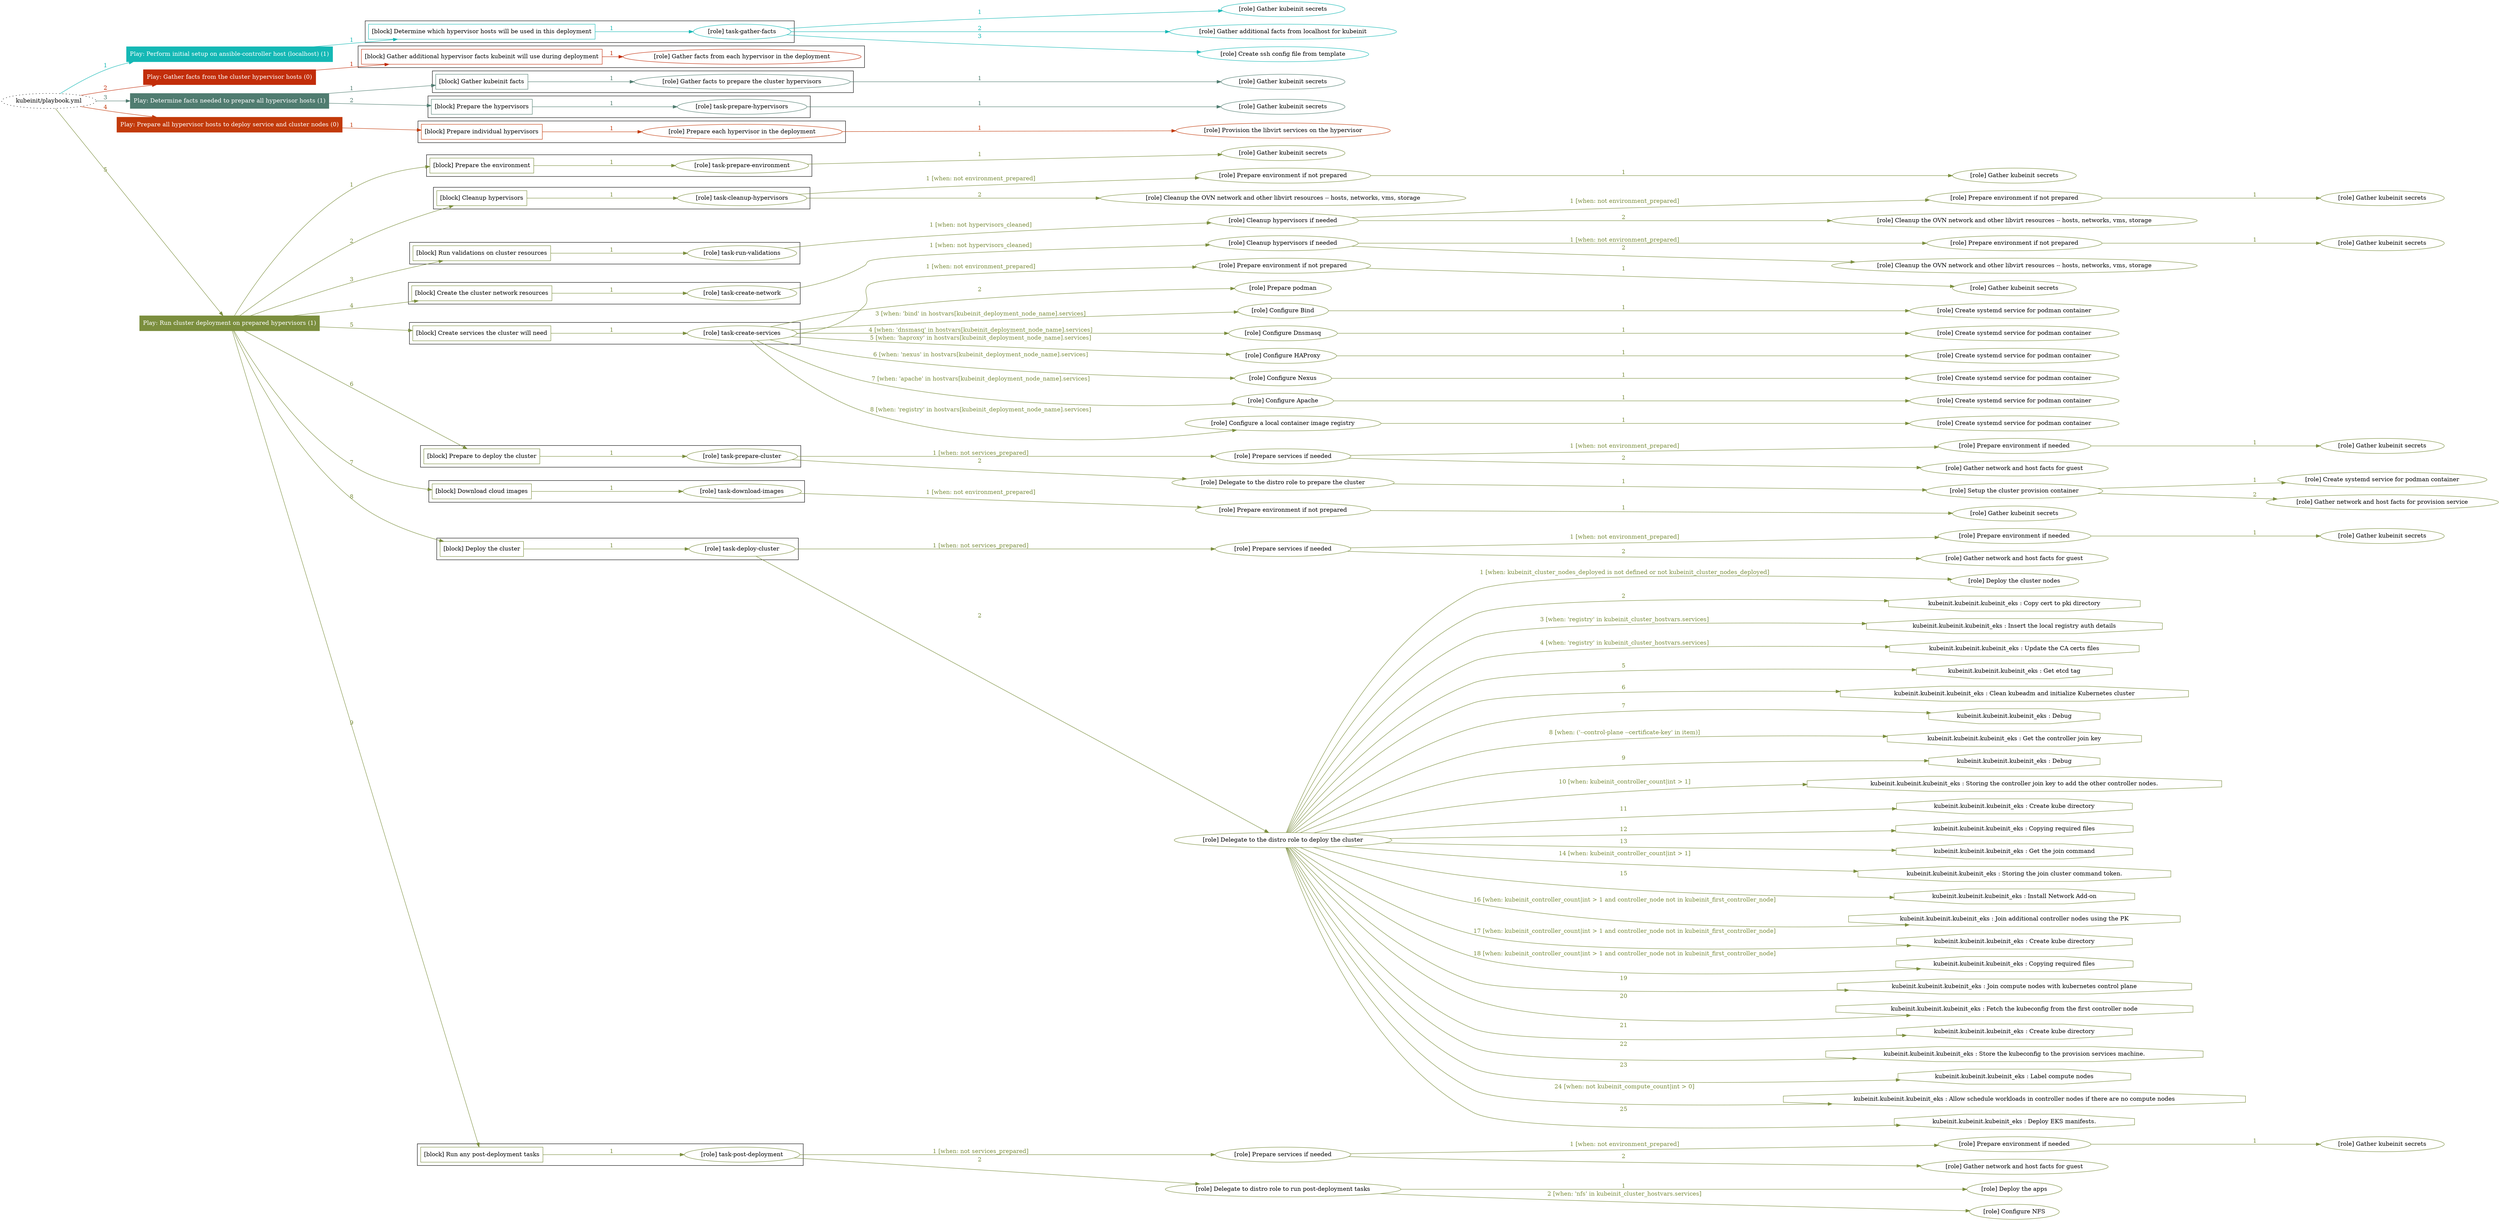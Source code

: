 digraph {
	graph [concentrate=true ordering=in rankdir=LR ratio=fill]
	edge [esep=5 sep=10]
	"kubeinit/playbook.yml" [URL="/home/runner/work/kubeinit/kubeinit/kubeinit/playbook.yml" id=playbook_cc4570f5 style=dotted]
	play_e2efe84f [label="Play: Perform initial setup on ansible-controller host (localhost) (1)" URL="/home/runner/work/kubeinit/kubeinit/kubeinit/playbook.yml" color="#14b8b5" fontcolor="#ffffff" id=play_e2efe84f shape=box style=filled tooltip=localhost]
	"kubeinit/playbook.yml" -> play_e2efe84f [label="1 " color="#14b8b5" fontcolor="#14b8b5" id=edge_01c7eb38 labeltooltip="1 " tooltip="1 "]
	subgraph "Gather kubeinit secrets" {
		role_aa68748d [label="[role] Gather kubeinit secrets" URL="/home/runner/.ansible/collections/ansible_collections/kubeinit/kubeinit/roles/kubeinit_prepare/tasks/build_hypervisors_group.yml" color="#14b8b5" id=role_aa68748d tooltip="Gather kubeinit secrets"]
	}
	subgraph "Gather additional facts from localhost for kubeinit" {
		role_26cd7c72 [label="[role] Gather additional facts from localhost for kubeinit" URL="/home/runner/.ansible/collections/ansible_collections/kubeinit/kubeinit/roles/kubeinit_prepare/tasks/build_hypervisors_group.yml" color="#14b8b5" id=role_26cd7c72 tooltip="Gather additional facts from localhost for kubeinit"]
	}
	subgraph "Create ssh config file from template" {
		role_2bca63c6 [label="[role] Create ssh config file from template" URL="/home/runner/.ansible/collections/ansible_collections/kubeinit/kubeinit/roles/kubeinit_prepare/tasks/build_hypervisors_group.yml" color="#14b8b5" id=role_2bca63c6 tooltip="Create ssh config file from template"]
	}
	subgraph "task-gather-facts" {
		role_545eee1c [label="[role] task-gather-facts" URL="/home/runner/work/kubeinit/kubeinit/kubeinit/playbook.yml" color="#14b8b5" id=role_545eee1c tooltip="task-gather-facts"]
		role_545eee1c -> role_aa68748d [label="1 " color="#14b8b5" fontcolor="#14b8b5" id=edge_b1ad1de4 labeltooltip="1 " tooltip="1 "]
		role_545eee1c -> role_26cd7c72 [label="2 " color="#14b8b5" fontcolor="#14b8b5" id=edge_cdd20525 labeltooltip="2 " tooltip="2 "]
		role_545eee1c -> role_2bca63c6 [label="3 " color="#14b8b5" fontcolor="#14b8b5" id=edge_4ad38785 labeltooltip="3 " tooltip="3 "]
	}
	subgraph "Play: Perform initial setup on ansible-controller host (localhost) (1)" {
		play_e2efe84f -> block_dbdab38e [label=1 color="#14b8b5" fontcolor="#14b8b5" id=edge_acd40fdb labeltooltip=1 tooltip=1]
		subgraph cluster_block_dbdab38e {
			block_dbdab38e [label="[block] Determine which hypervisor hosts will be used in this deployment" URL="/home/runner/work/kubeinit/kubeinit/kubeinit/playbook.yml" color="#14b8b5" id=block_dbdab38e labeltooltip="Determine which hypervisor hosts will be used in this deployment" shape=box tooltip="Determine which hypervisor hosts will be used in this deployment"]
			block_dbdab38e -> role_545eee1c [label="1 " color="#14b8b5" fontcolor="#14b8b5" id=edge_ec0acf93 labeltooltip="1 " tooltip="1 "]
		}
	}
	play_39f51017 [label="Play: Gather facts from the cluster hypervisor hosts (0)" URL="/home/runner/work/kubeinit/kubeinit/kubeinit/playbook.yml" color="#c22d0a" fontcolor="#ffffff" id=play_39f51017 shape=box style=filled tooltip="Play: Gather facts from the cluster hypervisor hosts (0)"]
	"kubeinit/playbook.yml" -> play_39f51017 [label="2 " color="#c22d0a" fontcolor="#c22d0a" id=edge_02eb938e labeltooltip="2 " tooltip="2 "]
	subgraph "Gather facts from each hypervisor in the deployment" {
		role_9acd80a5 [label="[role] Gather facts from each hypervisor in the deployment" URL="/home/runner/work/kubeinit/kubeinit/kubeinit/playbook.yml" color="#c22d0a" id=role_9acd80a5 tooltip="Gather facts from each hypervisor in the deployment"]
	}
	subgraph "Play: Gather facts from the cluster hypervisor hosts (0)" {
		play_39f51017 -> block_359031a0 [label=1 color="#c22d0a" fontcolor="#c22d0a" id=edge_cb84f803 labeltooltip=1 tooltip=1]
		subgraph cluster_block_359031a0 {
			block_359031a0 [label="[block] Gather additional hypervisor facts kubeinit will use during deployment" URL="/home/runner/work/kubeinit/kubeinit/kubeinit/playbook.yml" color="#c22d0a" id=block_359031a0 labeltooltip="Gather additional hypervisor facts kubeinit will use during deployment" shape=box tooltip="Gather additional hypervisor facts kubeinit will use during deployment"]
			block_359031a0 -> role_9acd80a5 [label="1 " color="#c22d0a" fontcolor="#c22d0a" id=edge_e4cbcf86 labeltooltip="1 " tooltip="1 "]
		}
	}
	play_f86213c6 [label="Play: Determine facts needed to prepare all hypervisor hosts (1)" URL="/home/runner/work/kubeinit/kubeinit/kubeinit/playbook.yml" color="#507c70" fontcolor="#ffffff" id=play_f86213c6 shape=box style=filled tooltip=localhost]
	"kubeinit/playbook.yml" -> play_f86213c6 [label="3 " color="#507c70" fontcolor="#507c70" id=edge_9a8061fe labeltooltip="3 " tooltip="3 "]
	subgraph "Gather kubeinit secrets" {
		role_32ab9ca4 [label="[role] Gather kubeinit secrets" URL="/home/runner/.ansible/collections/ansible_collections/kubeinit/kubeinit/roles/kubeinit_prepare/tasks/gather_kubeinit_facts.yml" color="#507c70" id=role_32ab9ca4 tooltip="Gather kubeinit secrets"]
	}
	subgraph "Gather facts to prepare the cluster hypervisors" {
		role_842ecd79 [label="[role] Gather facts to prepare the cluster hypervisors" URL="/home/runner/work/kubeinit/kubeinit/kubeinit/playbook.yml" color="#507c70" id=role_842ecd79 tooltip="Gather facts to prepare the cluster hypervisors"]
		role_842ecd79 -> role_32ab9ca4 [label="1 " color="#507c70" fontcolor="#507c70" id=edge_f7388729 labeltooltip="1 " tooltip="1 "]
	}
	subgraph "Gather kubeinit secrets" {
		role_817793e8 [label="[role] Gather kubeinit secrets" URL="/home/runner/.ansible/collections/ansible_collections/kubeinit/kubeinit/roles/kubeinit_prepare/tasks/gather_kubeinit_facts.yml" color="#507c70" id=role_817793e8 tooltip="Gather kubeinit secrets"]
	}
	subgraph "task-prepare-hypervisors" {
		role_36f0fa4c [label="[role] task-prepare-hypervisors" URL="/home/runner/work/kubeinit/kubeinit/kubeinit/playbook.yml" color="#507c70" id=role_36f0fa4c tooltip="task-prepare-hypervisors"]
		role_36f0fa4c -> role_817793e8 [label="1 " color="#507c70" fontcolor="#507c70" id=edge_d0e9df22 labeltooltip="1 " tooltip="1 "]
	}
	subgraph "Play: Determine facts needed to prepare all hypervisor hosts (1)" {
		play_f86213c6 -> block_5abcb1f2 [label=1 color="#507c70" fontcolor="#507c70" id=edge_fb5a2b3e labeltooltip=1 tooltip=1]
		subgraph cluster_block_5abcb1f2 {
			block_5abcb1f2 [label="[block] Gather kubeinit facts" URL="/home/runner/work/kubeinit/kubeinit/kubeinit/playbook.yml" color="#507c70" id=block_5abcb1f2 labeltooltip="Gather kubeinit facts" shape=box tooltip="Gather kubeinit facts"]
			block_5abcb1f2 -> role_842ecd79 [label="1 " color="#507c70" fontcolor="#507c70" id=edge_1137d0fd labeltooltip="1 " tooltip="1 "]
		}
		play_f86213c6 -> block_08ab1450 [label=2 color="#507c70" fontcolor="#507c70" id=edge_0cd78aab labeltooltip=2 tooltip=2]
		subgraph cluster_block_08ab1450 {
			block_08ab1450 [label="[block] Prepare the hypervisors" URL="/home/runner/work/kubeinit/kubeinit/kubeinit/playbook.yml" color="#507c70" id=block_08ab1450 labeltooltip="Prepare the hypervisors" shape=box tooltip="Prepare the hypervisors"]
			block_08ab1450 -> role_36f0fa4c [label="1 " color="#507c70" fontcolor="#507c70" id=edge_4c6e50d2 labeltooltip="1 " tooltip="1 "]
		}
	}
	play_f5c961af [label="Play: Prepare all hypervisor hosts to deploy service and cluster nodes (0)" URL="/home/runner/work/kubeinit/kubeinit/kubeinit/playbook.yml" color="#c23a0a" fontcolor="#ffffff" id=play_f5c961af shape=box style=filled tooltip="Play: Prepare all hypervisor hosts to deploy service and cluster nodes (0)"]
	"kubeinit/playbook.yml" -> play_f5c961af [label="4 " color="#c23a0a" fontcolor="#c23a0a" id=edge_977ca824 labeltooltip="4 " tooltip="4 "]
	subgraph "Provision the libvirt services on the hypervisor" {
		role_f750f8b7 [label="[role] Provision the libvirt services on the hypervisor" URL="/home/runner/.ansible/collections/ansible_collections/kubeinit/kubeinit/roles/kubeinit_prepare/tasks/prepare_hypervisor.yml" color="#c23a0a" id=role_f750f8b7 tooltip="Provision the libvirt services on the hypervisor"]
	}
	subgraph "Prepare each hypervisor in the deployment" {
		role_67dc3db5 [label="[role] Prepare each hypervisor in the deployment" URL="/home/runner/work/kubeinit/kubeinit/kubeinit/playbook.yml" color="#c23a0a" id=role_67dc3db5 tooltip="Prepare each hypervisor in the deployment"]
		role_67dc3db5 -> role_f750f8b7 [label="1 " color="#c23a0a" fontcolor="#c23a0a" id=edge_b1566be4 labeltooltip="1 " tooltip="1 "]
	}
	subgraph "Play: Prepare all hypervisor hosts to deploy service and cluster nodes (0)" {
		play_f5c961af -> block_68009fbb [label=1 color="#c23a0a" fontcolor="#c23a0a" id=edge_ccb60993 labeltooltip=1 tooltip=1]
		subgraph cluster_block_68009fbb {
			block_68009fbb [label="[block] Prepare individual hypervisors" URL="/home/runner/work/kubeinit/kubeinit/kubeinit/playbook.yml" color="#c23a0a" id=block_68009fbb labeltooltip="Prepare individual hypervisors" shape=box tooltip="Prepare individual hypervisors"]
			block_68009fbb -> role_67dc3db5 [label="1 " color="#c23a0a" fontcolor="#c23a0a" id=edge_0f4ddef3 labeltooltip="1 " tooltip="1 "]
		}
	}
	play_b3ce1eeb [label="Play: Run cluster deployment on prepared hypervisors (1)" URL="/home/runner/work/kubeinit/kubeinit/kubeinit/playbook.yml" color="#7b8e3e" fontcolor="#ffffff" id=play_b3ce1eeb shape=box style=filled tooltip=localhost]
	"kubeinit/playbook.yml" -> play_b3ce1eeb [label="5 " color="#7b8e3e" fontcolor="#7b8e3e" id=edge_818a5c46 labeltooltip="5 " tooltip="5 "]
	subgraph "Gather kubeinit secrets" {
		role_7862d978 [label="[role] Gather kubeinit secrets" URL="/home/runner/.ansible/collections/ansible_collections/kubeinit/kubeinit/roles/kubeinit_prepare/tasks/gather_kubeinit_facts.yml" color="#7b8e3e" id=role_7862d978 tooltip="Gather kubeinit secrets"]
	}
	subgraph "task-prepare-environment" {
		role_374f042d [label="[role] task-prepare-environment" URL="/home/runner/work/kubeinit/kubeinit/kubeinit/playbook.yml" color="#7b8e3e" id=role_374f042d tooltip="task-prepare-environment"]
		role_374f042d -> role_7862d978 [label="1 " color="#7b8e3e" fontcolor="#7b8e3e" id=edge_6d222e06 labeltooltip="1 " tooltip="1 "]
	}
	subgraph "Gather kubeinit secrets" {
		role_79744ddb [label="[role] Gather kubeinit secrets" URL="/home/runner/.ansible/collections/ansible_collections/kubeinit/kubeinit/roles/kubeinit_prepare/tasks/gather_kubeinit_facts.yml" color="#7b8e3e" id=role_79744ddb tooltip="Gather kubeinit secrets"]
	}
	subgraph "Prepare environment if not prepared" {
		role_52372b57 [label="[role] Prepare environment if not prepared" URL="/home/runner/.ansible/collections/ansible_collections/kubeinit/kubeinit/roles/kubeinit_prepare/tasks/cleanup_hypervisors.yml" color="#7b8e3e" id=role_52372b57 tooltip="Prepare environment if not prepared"]
		role_52372b57 -> role_79744ddb [label="1 " color="#7b8e3e" fontcolor="#7b8e3e" id=edge_5cb2bd2d labeltooltip="1 " tooltip="1 "]
	}
	subgraph "Cleanup the OVN network and other libvirt resources -- hosts, networks, vms, storage" {
		role_79984a34 [label="[role] Cleanup the OVN network and other libvirt resources -- hosts, networks, vms, storage" URL="/home/runner/.ansible/collections/ansible_collections/kubeinit/kubeinit/roles/kubeinit_prepare/tasks/cleanup_hypervisors.yml" color="#7b8e3e" id=role_79984a34 tooltip="Cleanup the OVN network and other libvirt resources -- hosts, networks, vms, storage"]
	}
	subgraph "task-cleanup-hypervisors" {
		role_d4e2e58f [label="[role] task-cleanup-hypervisors" URL="/home/runner/work/kubeinit/kubeinit/kubeinit/playbook.yml" color="#7b8e3e" id=role_d4e2e58f tooltip="task-cleanup-hypervisors"]
		role_d4e2e58f -> role_52372b57 [label="1 [when: not environment_prepared]" color="#7b8e3e" fontcolor="#7b8e3e" id=edge_1f616b87 labeltooltip="1 [when: not environment_prepared]" tooltip="1 [when: not environment_prepared]"]
		role_d4e2e58f -> role_79984a34 [label="2 " color="#7b8e3e" fontcolor="#7b8e3e" id=edge_f77e59c9 labeltooltip="2 " tooltip="2 "]
	}
	subgraph "Gather kubeinit secrets" {
		role_69828849 [label="[role] Gather kubeinit secrets" URL="/home/runner/.ansible/collections/ansible_collections/kubeinit/kubeinit/roles/kubeinit_prepare/tasks/gather_kubeinit_facts.yml" color="#7b8e3e" id=role_69828849 tooltip="Gather kubeinit secrets"]
	}
	subgraph "Prepare environment if not prepared" {
		role_a08a1928 [label="[role] Prepare environment if not prepared" URL="/home/runner/.ansible/collections/ansible_collections/kubeinit/kubeinit/roles/kubeinit_prepare/tasks/cleanup_hypervisors.yml" color="#7b8e3e" id=role_a08a1928 tooltip="Prepare environment if not prepared"]
		role_a08a1928 -> role_69828849 [label="1 " color="#7b8e3e" fontcolor="#7b8e3e" id=edge_b12156bd labeltooltip="1 " tooltip="1 "]
	}
	subgraph "Cleanup the OVN network and other libvirt resources -- hosts, networks, vms, storage" {
		role_f6c66d07 [label="[role] Cleanup the OVN network and other libvirt resources -- hosts, networks, vms, storage" URL="/home/runner/.ansible/collections/ansible_collections/kubeinit/kubeinit/roles/kubeinit_prepare/tasks/cleanup_hypervisors.yml" color="#7b8e3e" id=role_f6c66d07 tooltip="Cleanup the OVN network and other libvirt resources -- hosts, networks, vms, storage"]
	}
	subgraph "Cleanup hypervisors if needed" {
		role_36bb8324 [label="[role] Cleanup hypervisors if needed" URL="/home/runner/.ansible/collections/ansible_collections/kubeinit/kubeinit/roles/kubeinit_validations/tasks/main.yml" color="#7b8e3e" id=role_36bb8324 tooltip="Cleanup hypervisors if needed"]
		role_36bb8324 -> role_a08a1928 [label="1 [when: not environment_prepared]" color="#7b8e3e" fontcolor="#7b8e3e" id=edge_7a422d37 labeltooltip="1 [when: not environment_prepared]" tooltip="1 [when: not environment_prepared]"]
		role_36bb8324 -> role_f6c66d07 [label="2 " color="#7b8e3e" fontcolor="#7b8e3e" id=edge_761753d8 labeltooltip="2 " tooltip="2 "]
	}
	subgraph "task-run-validations" {
		role_6ab4433a [label="[role] task-run-validations" URL="/home/runner/work/kubeinit/kubeinit/kubeinit/playbook.yml" color="#7b8e3e" id=role_6ab4433a tooltip="task-run-validations"]
		role_6ab4433a -> role_36bb8324 [label="1 [when: not hypervisors_cleaned]" color="#7b8e3e" fontcolor="#7b8e3e" id=edge_4ba09ee8 labeltooltip="1 [when: not hypervisors_cleaned]" tooltip="1 [when: not hypervisors_cleaned]"]
	}
	subgraph "Gather kubeinit secrets" {
		role_f3080b4a [label="[role] Gather kubeinit secrets" URL="/home/runner/.ansible/collections/ansible_collections/kubeinit/kubeinit/roles/kubeinit_prepare/tasks/gather_kubeinit_facts.yml" color="#7b8e3e" id=role_f3080b4a tooltip="Gather kubeinit secrets"]
	}
	subgraph "Prepare environment if not prepared" {
		role_f948ddad [label="[role] Prepare environment if not prepared" URL="/home/runner/.ansible/collections/ansible_collections/kubeinit/kubeinit/roles/kubeinit_prepare/tasks/cleanup_hypervisors.yml" color="#7b8e3e" id=role_f948ddad tooltip="Prepare environment if not prepared"]
		role_f948ddad -> role_f3080b4a [label="1 " color="#7b8e3e" fontcolor="#7b8e3e" id=edge_41746ebd labeltooltip="1 " tooltip="1 "]
	}
	subgraph "Cleanup the OVN network and other libvirt resources -- hosts, networks, vms, storage" {
		role_7d577268 [label="[role] Cleanup the OVN network and other libvirt resources -- hosts, networks, vms, storage" URL="/home/runner/.ansible/collections/ansible_collections/kubeinit/kubeinit/roles/kubeinit_prepare/tasks/cleanup_hypervisors.yml" color="#7b8e3e" id=role_7d577268 tooltip="Cleanup the OVN network and other libvirt resources -- hosts, networks, vms, storage"]
	}
	subgraph "Cleanup hypervisors if needed" {
		role_ce4189c7 [label="[role] Cleanup hypervisors if needed" URL="/home/runner/.ansible/collections/ansible_collections/kubeinit/kubeinit/roles/kubeinit_libvirt/tasks/create_network.yml" color="#7b8e3e" id=role_ce4189c7 tooltip="Cleanup hypervisors if needed"]
		role_ce4189c7 -> role_f948ddad [label="1 [when: not environment_prepared]" color="#7b8e3e" fontcolor="#7b8e3e" id=edge_a4d1294b labeltooltip="1 [when: not environment_prepared]" tooltip="1 [when: not environment_prepared]"]
		role_ce4189c7 -> role_7d577268 [label="2 " color="#7b8e3e" fontcolor="#7b8e3e" id=edge_26ee340f labeltooltip="2 " tooltip="2 "]
	}
	subgraph "task-create-network" {
		role_2c4e9a89 [label="[role] task-create-network" URL="/home/runner/work/kubeinit/kubeinit/kubeinit/playbook.yml" color="#7b8e3e" id=role_2c4e9a89 tooltip="task-create-network"]
		role_2c4e9a89 -> role_ce4189c7 [label="1 [when: not hypervisors_cleaned]" color="#7b8e3e" fontcolor="#7b8e3e" id=edge_bb40e5fa labeltooltip="1 [when: not hypervisors_cleaned]" tooltip="1 [when: not hypervisors_cleaned]"]
	}
	subgraph "Gather kubeinit secrets" {
		role_3ba13a93 [label="[role] Gather kubeinit secrets" URL="/home/runner/.ansible/collections/ansible_collections/kubeinit/kubeinit/roles/kubeinit_prepare/tasks/gather_kubeinit_facts.yml" color="#7b8e3e" id=role_3ba13a93 tooltip="Gather kubeinit secrets"]
	}
	subgraph "Prepare environment if not prepared" {
		role_a48cb9c6 [label="[role] Prepare environment if not prepared" URL="/home/runner/.ansible/collections/ansible_collections/kubeinit/kubeinit/roles/kubeinit_services/tasks/main.yml" color="#7b8e3e" id=role_a48cb9c6 tooltip="Prepare environment if not prepared"]
		role_a48cb9c6 -> role_3ba13a93 [label="1 " color="#7b8e3e" fontcolor="#7b8e3e" id=edge_3017513f labeltooltip="1 " tooltip="1 "]
	}
	subgraph "Prepare podman" {
		role_6920bd87 [label="[role] Prepare podman" URL="/home/runner/.ansible/collections/ansible_collections/kubeinit/kubeinit/roles/kubeinit_services/tasks/00_create_service_pod.yml" color="#7b8e3e" id=role_6920bd87 tooltip="Prepare podman"]
	}
	subgraph "Create systemd service for podman container" {
		role_5c396d08 [label="[role] Create systemd service for podman container" URL="/home/runner/.ansible/collections/ansible_collections/kubeinit/kubeinit/roles/kubeinit_bind/tasks/main.yml" color="#7b8e3e" id=role_5c396d08 tooltip="Create systemd service for podman container"]
	}
	subgraph "Configure Bind" {
		role_ce4ee9db [label="[role] Configure Bind" URL="/home/runner/.ansible/collections/ansible_collections/kubeinit/kubeinit/roles/kubeinit_services/tasks/start_services_containers.yml" color="#7b8e3e" id=role_ce4ee9db tooltip="Configure Bind"]
		role_ce4ee9db -> role_5c396d08 [label="1 " color="#7b8e3e" fontcolor="#7b8e3e" id=edge_c4f56855 labeltooltip="1 " tooltip="1 "]
	}
	subgraph "Create systemd service for podman container" {
		role_447fec21 [label="[role] Create systemd service for podman container" URL="/home/runner/.ansible/collections/ansible_collections/kubeinit/kubeinit/roles/kubeinit_dnsmasq/tasks/main.yml" color="#7b8e3e" id=role_447fec21 tooltip="Create systemd service for podman container"]
	}
	subgraph "Configure Dnsmasq" {
		role_b31c486a [label="[role] Configure Dnsmasq" URL="/home/runner/.ansible/collections/ansible_collections/kubeinit/kubeinit/roles/kubeinit_services/tasks/start_services_containers.yml" color="#7b8e3e" id=role_b31c486a tooltip="Configure Dnsmasq"]
		role_b31c486a -> role_447fec21 [label="1 " color="#7b8e3e" fontcolor="#7b8e3e" id=edge_2e0fa792 labeltooltip="1 " tooltip="1 "]
	}
	subgraph "Create systemd service for podman container" {
		role_a695079f [label="[role] Create systemd service for podman container" URL="/home/runner/.ansible/collections/ansible_collections/kubeinit/kubeinit/roles/kubeinit_haproxy/tasks/main.yml" color="#7b8e3e" id=role_a695079f tooltip="Create systemd service for podman container"]
	}
	subgraph "Configure HAProxy" {
		role_dda02151 [label="[role] Configure HAProxy" URL="/home/runner/.ansible/collections/ansible_collections/kubeinit/kubeinit/roles/kubeinit_services/tasks/start_services_containers.yml" color="#7b8e3e" id=role_dda02151 tooltip="Configure HAProxy"]
		role_dda02151 -> role_a695079f [label="1 " color="#7b8e3e" fontcolor="#7b8e3e" id=edge_a77daf61 labeltooltip="1 " tooltip="1 "]
	}
	subgraph "Create systemd service for podman container" {
		role_47ff8ea4 [label="[role] Create systemd service for podman container" URL="/home/runner/.ansible/collections/ansible_collections/kubeinit/kubeinit/roles/kubeinit_nexus/tasks/main.yml" color="#7b8e3e" id=role_47ff8ea4 tooltip="Create systemd service for podman container"]
	}
	subgraph "Configure Nexus" {
		role_128f1883 [label="[role] Configure Nexus" URL="/home/runner/.ansible/collections/ansible_collections/kubeinit/kubeinit/roles/kubeinit_services/tasks/start_services_containers.yml" color="#7b8e3e" id=role_128f1883 tooltip="Configure Nexus"]
		role_128f1883 -> role_47ff8ea4 [label="1 " color="#7b8e3e" fontcolor="#7b8e3e" id=edge_1269e780 labeltooltip="1 " tooltip="1 "]
	}
	subgraph "Create systemd service for podman container" {
		role_8b8d01f3 [label="[role] Create systemd service for podman container" URL="/home/runner/.ansible/collections/ansible_collections/kubeinit/kubeinit/roles/kubeinit_apache/tasks/main.yml" color="#7b8e3e" id=role_8b8d01f3 tooltip="Create systemd service for podman container"]
	}
	subgraph "Configure Apache" {
		role_f608426b [label="[role] Configure Apache" URL="/home/runner/.ansible/collections/ansible_collections/kubeinit/kubeinit/roles/kubeinit_services/tasks/start_services_containers.yml" color="#7b8e3e" id=role_f608426b tooltip="Configure Apache"]
		role_f608426b -> role_8b8d01f3 [label="1 " color="#7b8e3e" fontcolor="#7b8e3e" id=edge_ed367ea9 labeltooltip="1 " tooltip="1 "]
	}
	subgraph "Create systemd service for podman container" {
		role_ee9b01b0 [label="[role] Create systemd service for podman container" URL="/home/runner/.ansible/collections/ansible_collections/kubeinit/kubeinit/roles/kubeinit_registry/tasks/main.yml" color="#7b8e3e" id=role_ee9b01b0 tooltip="Create systemd service for podman container"]
	}
	subgraph "Configure a local container image registry" {
		role_9942ae61 [label="[role] Configure a local container image registry" URL="/home/runner/.ansible/collections/ansible_collections/kubeinit/kubeinit/roles/kubeinit_services/tasks/start_services_containers.yml" color="#7b8e3e" id=role_9942ae61 tooltip="Configure a local container image registry"]
		role_9942ae61 -> role_ee9b01b0 [label="1 " color="#7b8e3e" fontcolor="#7b8e3e" id=edge_38c1332d labeltooltip="1 " tooltip="1 "]
	}
	subgraph "task-create-services" {
		role_cc71805f [label="[role] task-create-services" URL="/home/runner/work/kubeinit/kubeinit/kubeinit/playbook.yml" color="#7b8e3e" id=role_cc71805f tooltip="task-create-services"]
		role_cc71805f -> role_a48cb9c6 [label="1 [when: not environment_prepared]" color="#7b8e3e" fontcolor="#7b8e3e" id=edge_9b5cc789 labeltooltip="1 [when: not environment_prepared]" tooltip="1 [when: not environment_prepared]"]
		role_cc71805f -> role_6920bd87 [label="2 " color="#7b8e3e" fontcolor="#7b8e3e" id=edge_ba71e094 labeltooltip="2 " tooltip="2 "]
		role_cc71805f -> role_ce4ee9db [label="3 [when: 'bind' in hostvars[kubeinit_deployment_node_name].services]" color="#7b8e3e" fontcolor="#7b8e3e" id=edge_cc1bcd92 labeltooltip="3 [when: 'bind' in hostvars[kubeinit_deployment_node_name].services]" tooltip="3 [when: 'bind' in hostvars[kubeinit_deployment_node_name].services]"]
		role_cc71805f -> role_b31c486a [label="4 [when: 'dnsmasq' in hostvars[kubeinit_deployment_node_name].services]" color="#7b8e3e" fontcolor="#7b8e3e" id=edge_d018688a labeltooltip="4 [when: 'dnsmasq' in hostvars[kubeinit_deployment_node_name].services]" tooltip="4 [when: 'dnsmasq' in hostvars[kubeinit_deployment_node_name].services]"]
		role_cc71805f -> role_dda02151 [label="5 [when: 'haproxy' in hostvars[kubeinit_deployment_node_name].services]" color="#7b8e3e" fontcolor="#7b8e3e" id=edge_628c94b1 labeltooltip="5 [when: 'haproxy' in hostvars[kubeinit_deployment_node_name].services]" tooltip="5 [when: 'haproxy' in hostvars[kubeinit_deployment_node_name].services]"]
		role_cc71805f -> role_128f1883 [label="6 [when: 'nexus' in hostvars[kubeinit_deployment_node_name].services]" color="#7b8e3e" fontcolor="#7b8e3e" id=edge_e782a9b4 labeltooltip="6 [when: 'nexus' in hostvars[kubeinit_deployment_node_name].services]" tooltip="6 [when: 'nexus' in hostvars[kubeinit_deployment_node_name].services]"]
		role_cc71805f -> role_f608426b [label="7 [when: 'apache' in hostvars[kubeinit_deployment_node_name].services]" color="#7b8e3e" fontcolor="#7b8e3e" id=edge_380f0c96 labeltooltip="7 [when: 'apache' in hostvars[kubeinit_deployment_node_name].services]" tooltip="7 [when: 'apache' in hostvars[kubeinit_deployment_node_name].services]"]
		role_cc71805f -> role_9942ae61 [label="8 [when: 'registry' in hostvars[kubeinit_deployment_node_name].services]" color="#7b8e3e" fontcolor="#7b8e3e" id=edge_3c0565b2 labeltooltip="8 [when: 'registry' in hostvars[kubeinit_deployment_node_name].services]" tooltip="8 [when: 'registry' in hostvars[kubeinit_deployment_node_name].services]"]
	}
	subgraph "Gather kubeinit secrets" {
		role_7361aa61 [label="[role] Gather kubeinit secrets" URL="/home/runner/.ansible/collections/ansible_collections/kubeinit/kubeinit/roles/kubeinit_prepare/tasks/gather_kubeinit_facts.yml" color="#7b8e3e" id=role_7361aa61 tooltip="Gather kubeinit secrets"]
	}
	subgraph "Prepare environment if needed" {
		role_ba869ee0 [label="[role] Prepare environment if needed" URL="/home/runner/.ansible/collections/ansible_collections/kubeinit/kubeinit/roles/kubeinit_services/tasks/prepare_services.yml" color="#7b8e3e" id=role_ba869ee0 tooltip="Prepare environment if needed"]
		role_ba869ee0 -> role_7361aa61 [label="1 " color="#7b8e3e" fontcolor="#7b8e3e" id=edge_001e8487 labeltooltip="1 " tooltip="1 "]
	}
	subgraph "Gather network and host facts for guest" {
		role_f5f90a5d [label="[role] Gather network and host facts for guest" URL="/home/runner/.ansible/collections/ansible_collections/kubeinit/kubeinit/roles/kubeinit_services/tasks/prepare_services.yml" color="#7b8e3e" id=role_f5f90a5d tooltip="Gather network and host facts for guest"]
	}
	subgraph "Prepare services if needed" {
		role_fde9dae7 [label="[role] Prepare services if needed" URL="/home/runner/.ansible/collections/ansible_collections/kubeinit/kubeinit/roles/kubeinit_prepare/tasks/prepare_cluster.yml" color="#7b8e3e" id=role_fde9dae7 tooltip="Prepare services if needed"]
		role_fde9dae7 -> role_ba869ee0 [label="1 [when: not environment_prepared]" color="#7b8e3e" fontcolor="#7b8e3e" id=edge_2b126731 labeltooltip="1 [when: not environment_prepared]" tooltip="1 [when: not environment_prepared]"]
		role_fde9dae7 -> role_f5f90a5d [label="2 " color="#7b8e3e" fontcolor="#7b8e3e" id=edge_d679145c labeltooltip="2 " tooltip="2 "]
	}
	subgraph "Create systemd service for podman container" {
		role_0d64e442 [label="[role] Create systemd service for podman container" URL="/home/runner/.ansible/collections/ansible_collections/kubeinit/kubeinit/roles/kubeinit_services/tasks/create_provision_container.yml" color="#7b8e3e" id=role_0d64e442 tooltip="Create systemd service for podman container"]
	}
	subgraph "Gather network and host facts for provision service" {
		role_fee2239c [label="[role] Gather network and host facts for provision service" URL="/home/runner/.ansible/collections/ansible_collections/kubeinit/kubeinit/roles/kubeinit_services/tasks/create_provision_container.yml" color="#7b8e3e" id=role_fee2239c tooltip="Gather network and host facts for provision service"]
	}
	subgraph "Setup the cluster provision container" {
		role_b90f656e [label="[role] Setup the cluster provision container" URL="/home/runner/.ansible/collections/ansible_collections/kubeinit/kubeinit/roles/kubeinit_eks/tasks/prepare_cluster.yml" color="#7b8e3e" id=role_b90f656e tooltip="Setup the cluster provision container"]
		role_b90f656e -> role_0d64e442 [label="1 " color="#7b8e3e" fontcolor="#7b8e3e" id=edge_1ab7ff7d labeltooltip="1 " tooltip="1 "]
		role_b90f656e -> role_fee2239c [label="2 " color="#7b8e3e" fontcolor="#7b8e3e" id=edge_0ac77fa3 labeltooltip="2 " tooltip="2 "]
	}
	subgraph "Delegate to the distro role to prepare the cluster" {
		role_951a469d [label="[role] Delegate to the distro role to prepare the cluster" URL="/home/runner/.ansible/collections/ansible_collections/kubeinit/kubeinit/roles/kubeinit_prepare/tasks/prepare_cluster.yml" color="#7b8e3e" id=role_951a469d tooltip="Delegate to the distro role to prepare the cluster"]
		role_951a469d -> role_b90f656e [label="1 " color="#7b8e3e" fontcolor="#7b8e3e" id=edge_1fe50fdb labeltooltip="1 " tooltip="1 "]
	}
	subgraph "task-prepare-cluster" {
		role_3cacb4de [label="[role] task-prepare-cluster" URL="/home/runner/work/kubeinit/kubeinit/kubeinit/playbook.yml" color="#7b8e3e" id=role_3cacb4de tooltip="task-prepare-cluster"]
		role_3cacb4de -> role_fde9dae7 [label="1 [when: not services_prepared]" color="#7b8e3e" fontcolor="#7b8e3e" id=edge_156e95ba labeltooltip="1 [when: not services_prepared]" tooltip="1 [when: not services_prepared]"]
		role_3cacb4de -> role_951a469d [label="2 " color="#7b8e3e" fontcolor="#7b8e3e" id=edge_a8aafdda labeltooltip="2 " tooltip="2 "]
	}
	subgraph "Gather kubeinit secrets" {
		role_1a120034 [label="[role] Gather kubeinit secrets" URL="/home/runner/.ansible/collections/ansible_collections/kubeinit/kubeinit/roles/kubeinit_prepare/tasks/gather_kubeinit_facts.yml" color="#7b8e3e" id=role_1a120034 tooltip="Gather kubeinit secrets"]
	}
	subgraph "Prepare environment if not prepared" {
		role_c95bed74 [label="[role] Prepare environment if not prepared" URL="/home/runner/.ansible/collections/ansible_collections/kubeinit/kubeinit/roles/kubeinit_libvirt/tasks/download_cloud_images.yml" color="#7b8e3e" id=role_c95bed74 tooltip="Prepare environment if not prepared"]
		role_c95bed74 -> role_1a120034 [label="1 " color="#7b8e3e" fontcolor="#7b8e3e" id=edge_2581bcc0 labeltooltip="1 " tooltip="1 "]
	}
	subgraph "task-download-images" {
		role_c424df2b [label="[role] task-download-images" URL="/home/runner/work/kubeinit/kubeinit/kubeinit/playbook.yml" color="#7b8e3e" id=role_c424df2b tooltip="task-download-images"]
		role_c424df2b -> role_c95bed74 [label="1 [when: not environment_prepared]" color="#7b8e3e" fontcolor="#7b8e3e" id=edge_d7e93a3d labeltooltip="1 [when: not environment_prepared]" tooltip="1 [when: not environment_prepared]"]
	}
	subgraph "Gather kubeinit secrets" {
		role_50b2f347 [label="[role] Gather kubeinit secrets" URL="/home/runner/.ansible/collections/ansible_collections/kubeinit/kubeinit/roles/kubeinit_prepare/tasks/gather_kubeinit_facts.yml" color="#7b8e3e" id=role_50b2f347 tooltip="Gather kubeinit secrets"]
	}
	subgraph "Prepare environment if needed" {
		role_de4bcc86 [label="[role] Prepare environment if needed" URL="/home/runner/.ansible/collections/ansible_collections/kubeinit/kubeinit/roles/kubeinit_services/tasks/prepare_services.yml" color="#7b8e3e" id=role_de4bcc86 tooltip="Prepare environment if needed"]
		role_de4bcc86 -> role_50b2f347 [label="1 " color="#7b8e3e" fontcolor="#7b8e3e" id=edge_14420384 labeltooltip="1 " tooltip="1 "]
	}
	subgraph "Gather network and host facts for guest" {
		role_4e57021f [label="[role] Gather network and host facts for guest" URL="/home/runner/.ansible/collections/ansible_collections/kubeinit/kubeinit/roles/kubeinit_services/tasks/prepare_services.yml" color="#7b8e3e" id=role_4e57021f tooltip="Gather network and host facts for guest"]
	}
	subgraph "Prepare services if needed" {
		role_2d8ff4a2 [label="[role] Prepare services if needed" URL="/home/runner/.ansible/collections/ansible_collections/kubeinit/kubeinit/roles/kubeinit_prepare/tasks/deploy_cluster.yml" color="#7b8e3e" id=role_2d8ff4a2 tooltip="Prepare services if needed"]
		role_2d8ff4a2 -> role_de4bcc86 [label="1 [when: not environment_prepared]" color="#7b8e3e" fontcolor="#7b8e3e" id=edge_e8fdf889 labeltooltip="1 [when: not environment_prepared]" tooltip="1 [when: not environment_prepared]"]
		role_2d8ff4a2 -> role_4e57021f [label="2 " color="#7b8e3e" fontcolor="#7b8e3e" id=edge_b0e8fe13 labeltooltip="2 " tooltip="2 "]
	}
	subgraph "Deploy the cluster nodes" {
		role_b8a53a36 [label="[role] Deploy the cluster nodes" URL="/home/runner/.ansible/collections/ansible_collections/kubeinit/kubeinit/roles/kubeinit_eks/tasks/main.yml" color="#7b8e3e" id=role_b8a53a36 tooltip="Deploy the cluster nodes"]
	}
	subgraph "Delegate to the distro role to deploy the cluster" {
		role_7a069a9e [label="[role] Delegate to the distro role to deploy the cluster" URL="/home/runner/.ansible/collections/ansible_collections/kubeinit/kubeinit/roles/kubeinit_prepare/tasks/deploy_cluster.yml" color="#7b8e3e" id=role_7a069a9e tooltip="Delegate to the distro role to deploy the cluster"]
		role_7a069a9e -> role_b8a53a36 [label="1 [when: kubeinit_cluster_nodes_deployed is not defined or not kubeinit_cluster_nodes_deployed]" color="#7b8e3e" fontcolor="#7b8e3e" id=edge_9ab97e9e labeltooltip="1 [when: kubeinit_cluster_nodes_deployed is not defined or not kubeinit_cluster_nodes_deployed]" tooltip="1 [when: kubeinit_cluster_nodes_deployed is not defined or not kubeinit_cluster_nodes_deployed]"]
		task_fa151d24 [label="kubeinit.kubeinit.kubeinit_eks : Copy cert to pki directory" URL="/home/runner/.ansible/collections/ansible_collections/kubeinit/kubeinit/roles/kubeinit_eks/tasks/main.yml" color="#7b8e3e" id=task_fa151d24 shape=octagon tooltip="kubeinit.kubeinit.kubeinit_eks : Copy cert to pki directory"]
		role_7a069a9e -> task_fa151d24 [label="2 " color="#7b8e3e" fontcolor="#7b8e3e" id=edge_5a622721 labeltooltip="2 " tooltip="2 "]
		task_20e21c9c [label="kubeinit.kubeinit.kubeinit_eks : Insert the local registry auth details" URL="/home/runner/.ansible/collections/ansible_collections/kubeinit/kubeinit/roles/kubeinit_eks/tasks/main.yml" color="#7b8e3e" id=task_20e21c9c shape=octagon tooltip="kubeinit.kubeinit.kubeinit_eks : Insert the local registry auth details"]
		role_7a069a9e -> task_20e21c9c [label="3 [when: 'registry' in kubeinit_cluster_hostvars.services]" color="#7b8e3e" fontcolor="#7b8e3e" id=edge_1381652f labeltooltip="3 [when: 'registry' in kubeinit_cluster_hostvars.services]" tooltip="3 [when: 'registry' in kubeinit_cluster_hostvars.services]"]
		task_50e76ffe [label="kubeinit.kubeinit.kubeinit_eks : Update the CA certs files" URL="/home/runner/.ansible/collections/ansible_collections/kubeinit/kubeinit/roles/kubeinit_eks/tasks/main.yml" color="#7b8e3e" id=task_50e76ffe shape=octagon tooltip="kubeinit.kubeinit.kubeinit_eks : Update the CA certs files"]
		role_7a069a9e -> task_50e76ffe [label="4 [when: 'registry' in kubeinit_cluster_hostvars.services]" color="#7b8e3e" fontcolor="#7b8e3e" id=edge_a8ab0f43 labeltooltip="4 [when: 'registry' in kubeinit_cluster_hostvars.services]" tooltip="4 [when: 'registry' in kubeinit_cluster_hostvars.services]"]
		task_e90966aa [label="kubeinit.kubeinit.kubeinit_eks : Get etcd tag" URL="/home/runner/.ansible/collections/ansible_collections/kubeinit/kubeinit/roles/kubeinit_eks/tasks/main.yml" color="#7b8e3e" id=task_e90966aa shape=octagon tooltip="kubeinit.kubeinit.kubeinit_eks : Get etcd tag"]
		role_7a069a9e -> task_e90966aa [label="5 " color="#7b8e3e" fontcolor="#7b8e3e" id=edge_98bee054 labeltooltip="5 " tooltip="5 "]
		task_70b296d3 [label="kubeinit.kubeinit.kubeinit_eks : Clean kubeadm and initialize Kubernetes cluster" URL="/home/runner/.ansible/collections/ansible_collections/kubeinit/kubeinit/roles/kubeinit_eks/tasks/main.yml" color="#7b8e3e" id=task_70b296d3 shape=octagon tooltip="kubeinit.kubeinit.kubeinit_eks : Clean kubeadm and initialize Kubernetes cluster"]
		role_7a069a9e -> task_70b296d3 [label="6 " color="#7b8e3e" fontcolor="#7b8e3e" id=edge_5e1ea2fb labeltooltip="6 " tooltip="6 "]
		task_fdd14001 [label="kubeinit.kubeinit.kubeinit_eks : Debug" URL="/home/runner/.ansible/collections/ansible_collections/kubeinit/kubeinit/roles/kubeinit_eks/tasks/main.yml" color="#7b8e3e" id=task_fdd14001 shape=octagon tooltip="kubeinit.kubeinit.kubeinit_eks : Debug"]
		role_7a069a9e -> task_fdd14001 [label="7 " color="#7b8e3e" fontcolor="#7b8e3e" id=edge_93f794e9 labeltooltip="7 " tooltip="7 "]
		task_753a2514 [label="kubeinit.kubeinit.kubeinit_eks : Get the controller join key" URL="/home/runner/.ansible/collections/ansible_collections/kubeinit/kubeinit/roles/kubeinit_eks/tasks/main.yml" color="#7b8e3e" id=task_753a2514 shape=octagon tooltip="kubeinit.kubeinit.kubeinit_eks : Get the controller join key"]
		role_7a069a9e -> task_753a2514 [label="8 [when: ('--control-plane --certificate-key' in item)]" color="#7b8e3e" fontcolor="#7b8e3e" id=edge_692c0cc2 labeltooltip="8 [when: ('--control-plane --certificate-key' in item)]" tooltip="8 [when: ('--control-plane --certificate-key' in item)]"]
		task_754cb43e [label="kubeinit.kubeinit.kubeinit_eks : Debug" URL="/home/runner/.ansible/collections/ansible_collections/kubeinit/kubeinit/roles/kubeinit_eks/tasks/main.yml" color="#7b8e3e" id=task_754cb43e shape=octagon tooltip="kubeinit.kubeinit.kubeinit_eks : Debug"]
		role_7a069a9e -> task_754cb43e [label="9 " color="#7b8e3e" fontcolor="#7b8e3e" id=edge_e4a1753c labeltooltip="9 " tooltip="9 "]
		task_bbec0b54 [label="kubeinit.kubeinit.kubeinit_eks : Storing the controller join key to add the other controller nodes." URL="/home/runner/.ansible/collections/ansible_collections/kubeinit/kubeinit/roles/kubeinit_eks/tasks/main.yml" color="#7b8e3e" id=task_bbec0b54 shape=octagon tooltip="kubeinit.kubeinit.kubeinit_eks : Storing the controller join key to add the other controller nodes."]
		role_7a069a9e -> task_bbec0b54 [label="10 [when: kubeinit_controller_count|int > 1]" color="#7b8e3e" fontcolor="#7b8e3e" id=edge_d258e7ef labeltooltip="10 [when: kubeinit_controller_count|int > 1]" tooltip="10 [when: kubeinit_controller_count|int > 1]"]
		task_f3718d77 [label="kubeinit.kubeinit.kubeinit_eks : Create kube directory" URL="/home/runner/.ansible/collections/ansible_collections/kubeinit/kubeinit/roles/kubeinit_eks/tasks/main.yml" color="#7b8e3e" id=task_f3718d77 shape=octagon tooltip="kubeinit.kubeinit.kubeinit_eks : Create kube directory"]
		role_7a069a9e -> task_f3718d77 [label="11 " color="#7b8e3e" fontcolor="#7b8e3e" id=edge_59104f49 labeltooltip="11 " tooltip="11 "]
		task_84227bc7 [label="kubeinit.kubeinit.kubeinit_eks : Copying required files" URL="/home/runner/.ansible/collections/ansible_collections/kubeinit/kubeinit/roles/kubeinit_eks/tasks/main.yml" color="#7b8e3e" id=task_84227bc7 shape=octagon tooltip="kubeinit.kubeinit.kubeinit_eks : Copying required files"]
		role_7a069a9e -> task_84227bc7 [label="12 " color="#7b8e3e" fontcolor="#7b8e3e" id=edge_3645749f labeltooltip="12 " tooltip="12 "]
		task_635c9bd5 [label="kubeinit.kubeinit.kubeinit_eks : Get the join command" URL="/home/runner/.ansible/collections/ansible_collections/kubeinit/kubeinit/roles/kubeinit_eks/tasks/main.yml" color="#7b8e3e" id=task_635c9bd5 shape=octagon tooltip="kubeinit.kubeinit.kubeinit_eks : Get the join command"]
		role_7a069a9e -> task_635c9bd5 [label="13 " color="#7b8e3e" fontcolor="#7b8e3e" id=edge_2edcc90f labeltooltip="13 " tooltip="13 "]
		task_5dbb7ad5 [label="kubeinit.kubeinit.kubeinit_eks : Storing the join cluster command token." URL="/home/runner/.ansible/collections/ansible_collections/kubeinit/kubeinit/roles/kubeinit_eks/tasks/main.yml" color="#7b8e3e" id=task_5dbb7ad5 shape=octagon tooltip="kubeinit.kubeinit.kubeinit_eks : Storing the join cluster command token."]
		role_7a069a9e -> task_5dbb7ad5 [label="14 [when: kubeinit_controller_count|int > 1]" color="#7b8e3e" fontcolor="#7b8e3e" id=edge_01668195 labeltooltip="14 [when: kubeinit_controller_count|int > 1]" tooltip="14 [when: kubeinit_controller_count|int > 1]"]
		task_fe9af4c8 [label="kubeinit.kubeinit.kubeinit_eks : Install Network Add-on" URL="/home/runner/.ansible/collections/ansible_collections/kubeinit/kubeinit/roles/kubeinit_eks/tasks/main.yml" color="#7b8e3e" id=task_fe9af4c8 shape=octagon tooltip="kubeinit.kubeinit.kubeinit_eks : Install Network Add-on"]
		role_7a069a9e -> task_fe9af4c8 [label="15 " color="#7b8e3e" fontcolor="#7b8e3e" id=edge_d9cf5d8e labeltooltip="15 " tooltip="15 "]
		task_8abbb4c6 [label="kubeinit.kubeinit.kubeinit_eks : Join additional controller nodes using the PK" URL="/home/runner/.ansible/collections/ansible_collections/kubeinit/kubeinit/roles/kubeinit_eks/tasks/main.yml" color="#7b8e3e" id=task_8abbb4c6 shape=octagon tooltip="kubeinit.kubeinit.kubeinit_eks : Join additional controller nodes using the PK"]
		role_7a069a9e -> task_8abbb4c6 [label="16 [when: kubeinit_controller_count|int > 1 and controller_node not in kubeinit_first_controller_node]" color="#7b8e3e" fontcolor="#7b8e3e" id=edge_c2527990 labeltooltip="16 [when: kubeinit_controller_count|int > 1 and controller_node not in kubeinit_first_controller_node]" tooltip="16 [when: kubeinit_controller_count|int > 1 and controller_node not in kubeinit_first_controller_node]"]
		task_066b319a [label="kubeinit.kubeinit.kubeinit_eks : Create kube directory" URL="/home/runner/.ansible/collections/ansible_collections/kubeinit/kubeinit/roles/kubeinit_eks/tasks/main.yml" color="#7b8e3e" id=task_066b319a shape=octagon tooltip="kubeinit.kubeinit.kubeinit_eks : Create kube directory"]
		role_7a069a9e -> task_066b319a [label="17 [when: kubeinit_controller_count|int > 1 and controller_node not in kubeinit_first_controller_node]" color="#7b8e3e" fontcolor="#7b8e3e" id=edge_01a00166 labeltooltip="17 [when: kubeinit_controller_count|int > 1 and controller_node not in kubeinit_first_controller_node]" tooltip="17 [when: kubeinit_controller_count|int > 1 and controller_node not in kubeinit_first_controller_node]"]
		task_3c0c5d28 [label="kubeinit.kubeinit.kubeinit_eks : Copying required files" URL="/home/runner/.ansible/collections/ansible_collections/kubeinit/kubeinit/roles/kubeinit_eks/tasks/main.yml" color="#7b8e3e" id=task_3c0c5d28 shape=octagon tooltip="kubeinit.kubeinit.kubeinit_eks : Copying required files"]
		role_7a069a9e -> task_3c0c5d28 [label="18 [when: kubeinit_controller_count|int > 1 and controller_node not in kubeinit_first_controller_node]" color="#7b8e3e" fontcolor="#7b8e3e" id=edge_330b4acf labeltooltip="18 [when: kubeinit_controller_count|int > 1 and controller_node not in kubeinit_first_controller_node]" tooltip="18 [when: kubeinit_controller_count|int > 1 and controller_node not in kubeinit_first_controller_node]"]
		task_89a9723c [label="kubeinit.kubeinit.kubeinit_eks : Join compute nodes with kubernetes control plane" URL="/home/runner/.ansible/collections/ansible_collections/kubeinit/kubeinit/roles/kubeinit_eks/tasks/main.yml" color="#7b8e3e" id=task_89a9723c shape=octagon tooltip="kubeinit.kubeinit.kubeinit_eks : Join compute nodes with kubernetes control plane"]
		role_7a069a9e -> task_89a9723c [label="19 " color="#7b8e3e" fontcolor="#7b8e3e" id=edge_f33b9146 labeltooltip="19 " tooltip="19 "]
		task_43a5deb4 [label="kubeinit.kubeinit.kubeinit_eks : Fetch the kubeconfig from the first controller node" URL="/home/runner/.ansible/collections/ansible_collections/kubeinit/kubeinit/roles/kubeinit_eks/tasks/main.yml" color="#7b8e3e" id=task_43a5deb4 shape=octagon tooltip="kubeinit.kubeinit.kubeinit_eks : Fetch the kubeconfig from the first controller node"]
		role_7a069a9e -> task_43a5deb4 [label="20 " color="#7b8e3e" fontcolor="#7b8e3e" id=edge_5fbee79d labeltooltip="20 " tooltip="20 "]
		task_c15b0fea [label="kubeinit.kubeinit.kubeinit_eks : Create kube directory" URL="/home/runner/.ansible/collections/ansible_collections/kubeinit/kubeinit/roles/kubeinit_eks/tasks/main.yml" color="#7b8e3e" id=task_c15b0fea shape=octagon tooltip="kubeinit.kubeinit.kubeinit_eks : Create kube directory"]
		role_7a069a9e -> task_c15b0fea [label="21 " color="#7b8e3e" fontcolor="#7b8e3e" id=edge_abc4426d labeltooltip="21 " tooltip="21 "]
		task_5932acce [label="kubeinit.kubeinit.kubeinit_eks : Store the kubeconfig to the provision services machine." URL="/home/runner/.ansible/collections/ansible_collections/kubeinit/kubeinit/roles/kubeinit_eks/tasks/main.yml" color="#7b8e3e" id=task_5932acce shape=octagon tooltip="kubeinit.kubeinit.kubeinit_eks : Store the kubeconfig to the provision services machine."]
		role_7a069a9e -> task_5932acce [label="22 " color="#7b8e3e" fontcolor="#7b8e3e" id=edge_0cf67915 labeltooltip="22 " tooltip="22 "]
		task_f54541d9 [label="kubeinit.kubeinit.kubeinit_eks : Label compute nodes" URL="/home/runner/.ansible/collections/ansible_collections/kubeinit/kubeinit/roles/kubeinit_eks/tasks/main.yml" color="#7b8e3e" id=task_f54541d9 shape=octagon tooltip="kubeinit.kubeinit.kubeinit_eks : Label compute nodes"]
		role_7a069a9e -> task_f54541d9 [label="23 " color="#7b8e3e" fontcolor="#7b8e3e" id=edge_ba2f6d02 labeltooltip="23 " tooltip="23 "]
		task_f498fa72 [label="kubeinit.kubeinit.kubeinit_eks : Allow schedule workloads in controller nodes if there are no compute nodes" URL="/home/runner/.ansible/collections/ansible_collections/kubeinit/kubeinit/roles/kubeinit_eks/tasks/main.yml" color="#7b8e3e" id=task_f498fa72 shape=octagon tooltip="kubeinit.kubeinit.kubeinit_eks : Allow schedule workloads in controller nodes if there are no compute nodes"]
		role_7a069a9e -> task_f498fa72 [label="24 [when: not kubeinit_compute_count|int > 0]" color="#7b8e3e" fontcolor="#7b8e3e" id=edge_f8688876 labeltooltip="24 [when: not kubeinit_compute_count|int > 0]" tooltip="24 [when: not kubeinit_compute_count|int > 0]"]
		task_093c16b7 [label="kubeinit.kubeinit.kubeinit_eks : Deploy EKS manifests." URL="/home/runner/.ansible/collections/ansible_collections/kubeinit/kubeinit/roles/kubeinit_eks/tasks/main.yml" color="#7b8e3e" id=task_093c16b7 shape=octagon tooltip="kubeinit.kubeinit.kubeinit_eks : Deploy EKS manifests."]
		role_7a069a9e -> task_093c16b7 [label="25 " color="#7b8e3e" fontcolor="#7b8e3e" id=edge_f2f4087d labeltooltip="25 " tooltip="25 "]
	}
	subgraph "task-deploy-cluster" {
		role_ec4b9f32 [label="[role] task-deploy-cluster" URL="/home/runner/work/kubeinit/kubeinit/kubeinit/playbook.yml" color="#7b8e3e" id=role_ec4b9f32 tooltip="task-deploy-cluster"]
		role_ec4b9f32 -> role_2d8ff4a2 [label="1 [when: not services_prepared]" color="#7b8e3e" fontcolor="#7b8e3e" id=edge_8059699f labeltooltip="1 [when: not services_prepared]" tooltip="1 [when: not services_prepared]"]
		role_ec4b9f32 -> role_7a069a9e [label="2 " color="#7b8e3e" fontcolor="#7b8e3e" id=edge_41e0a6f4 labeltooltip="2 " tooltip="2 "]
	}
	subgraph "Gather kubeinit secrets" {
		role_052f7ebe [label="[role] Gather kubeinit secrets" URL="/home/runner/.ansible/collections/ansible_collections/kubeinit/kubeinit/roles/kubeinit_prepare/tasks/gather_kubeinit_facts.yml" color="#7b8e3e" id=role_052f7ebe tooltip="Gather kubeinit secrets"]
	}
	subgraph "Prepare environment if needed" {
		role_62d4c600 [label="[role] Prepare environment if needed" URL="/home/runner/.ansible/collections/ansible_collections/kubeinit/kubeinit/roles/kubeinit_services/tasks/prepare_services.yml" color="#7b8e3e" id=role_62d4c600 tooltip="Prepare environment if needed"]
		role_62d4c600 -> role_052f7ebe [label="1 " color="#7b8e3e" fontcolor="#7b8e3e" id=edge_519995c9 labeltooltip="1 " tooltip="1 "]
	}
	subgraph "Gather network and host facts for guest" {
		role_a15a47b2 [label="[role] Gather network and host facts for guest" URL="/home/runner/.ansible/collections/ansible_collections/kubeinit/kubeinit/roles/kubeinit_services/tasks/prepare_services.yml" color="#7b8e3e" id=role_a15a47b2 tooltip="Gather network and host facts for guest"]
	}
	subgraph "Prepare services if needed" {
		role_7921f618 [label="[role] Prepare services if needed" URL="/home/runner/.ansible/collections/ansible_collections/kubeinit/kubeinit/roles/kubeinit_prepare/tasks/post_deployment.yml" color="#7b8e3e" id=role_7921f618 tooltip="Prepare services if needed"]
		role_7921f618 -> role_62d4c600 [label="1 [when: not environment_prepared]" color="#7b8e3e" fontcolor="#7b8e3e" id=edge_83acd820 labeltooltip="1 [when: not environment_prepared]" tooltip="1 [when: not environment_prepared]"]
		role_7921f618 -> role_a15a47b2 [label="2 " color="#7b8e3e" fontcolor="#7b8e3e" id=edge_7c5d0f42 labeltooltip="2 " tooltip="2 "]
	}
	subgraph "Deploy the apps" {
		role_0d547132 [label="[role] Deploy the apps" URL="/home/runner/.ansible/collections/ansible_collections/kubeinit/kubeinit/roles/kubeinit_eks/tasks/post_deployment_tasks.yml" color="#7b8e3e" id=role_0d547132 tooltip="Deploy the apps"]
	}
	subgraph "Configure NFS" {
		role_ddb85ddf [label="[role] Configure NFS" URL="/home/runner/.ansible/collections/ansible_collections/kubeinit/kubeinit/roles/kubeinit_eks/tasks/post_deployment_tasks.yml" color="#7b8e3e" id=role_ddb85ddf tooltip="Configure NFS"]
	}
	subgraph "Delegate to distro role to run post-deployment tasks" {
		role_fdb60a6e [label="[role] Delegate to distro role to run post-deployment tasks" URL="/home/runner/.ansible/collections/ansible_collections/kubeinit/kubeinit/roles/kubeinit_prepare/tasks/post_deployment.yml" color="#7b8e3e" id=role_fdb60a6e tooltip="Delegate to distro role to run post-deployment tasks"]
		role_fdb60a6e -> role_0d547132 [label="1 " color="#7b8e3e" fontcolor="#7b8e3e" id=edge_a744a8cb labeltooltip="1 " tooltip="1 "]
		role_fdb60a6e -> role_ddb85ddf [label="2 [when: 'nfs' in kubeinit_cluster_hostvars.services]" color="#7b8e3e" fontcolor="#7b8e3e" id=edge_23edc966 labeltooltip="2 [when: 'nfs' in kubeinit_cluster_hostvars.services]" tooltip="2 [when: 'nfs' in kubeinit_cluster_hostvars.services]"]
	}
	subgraph "task-post-deployment" {
		role_c646fc33 [label="[role] task-post-deployment" URL="/home/runner/work/kubeinit/kubeinit/kubeinit/playbook.yml" color="#7b8e3e" id=role_c646fc33 tooltip="task-post-deployment"]
		role_c646fc33 -> role_7921f618 [label="1 [when: not services_prepared]" color="#7b8e3e" fontcolor="#7b8e3e" id=edge_4bba285f labeltooltip="1 [when: not services_prepared]" tooltip="1 [when: not services_prepared]"]
		role_c646fc33 -> role_fdb60a6e [label="2 " color="#7b8e3e" fontcolor="#7b8e3e" id=edge_88605426 labeltooltip="2 " tooltip="2 "]
	}
	subgraph "Play: Run cluster deployment on prepared hypervisors (1)" {
		play_b3ce1eeb -> block_8dc805a0 [label=1 color="#7b8e3e" fontcolor="#7b8e3e" id=edge_e6a56309 labeltooltip=1 tooltip=1]
		subgraph cluster_block_8dc805a0 {
			block_8dc805a0 [label="[block] Prepare the environment" URL="/home/runner/work/kubeinit/kubeinit/kubeinit/playbook.yml" color="#7b8e3e" id=block_8dc805a0 labeltooltip="Prepare the environment" shape=box tooltip="Prepare the environment"]
			block_8dc805a0 -> role_374f042d [label="1 " color="#7b8e3e" fontcolor="#7b8e3e" id=edge_fadd4116 labeltooltip="1 " tooltip="1 "]
		}
		play_b3ce1eeb -> block_8b5b51f5 [label=2 color="#7b8e3e" fontcolor="#7b8e3e" id=edge_1aecd7ac labeltooltip=2 tooltip=2]
		subgraph cluster_block_8b5b51f5 {
			block_8b5b51f5 [label="[block] Cleanup hypervisors" URL="/home/runner/work/kubeinit/kubeinit/kubeinit/playbook.yml" color="#7b8e3e" id=block_8b5b51f5 labeltooltip="Cleanup hypervisors" shape=box tooltip="Cleanup hypervisors"]
			block_8b5b51f5 -> role_d4e2e58f [label="1 " color="#7b8e3e" fontcolor="#7b8e3e" id=edge_0a787ef8 labeltooltip="1 " tooltip="1 "]
		}
		play_b3ce1eeb -> block_c47d05fc [label=3 color="#7b8e3e" fontcolor="#7b8e3e" id=edge_a939574f labeltooltip=3 tooltip=3]
		subgraph cluster_block_c47d05fc {
			block_c47d05fc [label="[block] Run validations on cluster resources" URL="/home/runner/work/kubeinit/kubeinit/kubeinit/playbook.yml" color="#7b8e3e" id=block_c47d05fc labeltooltip="Run validations on cluster resources" shape=box tooltip="Run validations on cluster resources"]
			block_c47d05fc -> role_6ab4433a [label="1 " color="#7b8e3e" fontcolor="#7b8e3e" id=edge_69451b37 labeltooltip="1 " tooltip="1 "]
		}
		play_b3ce1eeb -> block_1f9b479c [label=4 color="#7b8e3e" fontcolor="#7b8e3e" id=edge_ddef96c4 labeltooltip=4 tooltip=4]
		subgraph cluster_block_1f9b479c {
			block_1f9b479c [label="[block] Create the cluster network resources" URL="/home/runner/work/kubeinit/kubeinit/kubeinit/playbook.yml" color="#7b8e3e" id=block_1f9b479c labeltooltip="Create the cluster network resources" shape=box tooltip="Create the cluster network resources"]
			block_1f9b479c -> role_2c4e9a89 [label="1 " color="#7b8e3e" fontcolor="#7b8e3e" id=edge_0c27a8fb labeltooltip="1 " tooltip="1 "]
		}
		play_b3ce1eeb -> block_53b90484 [label=5 color="#7b8e3e" fontcolor="#7b8e3e" id=edge_07380e8b labeltooltip=5 tooltip=5]
		subgraph cluster_block_53b90484 {
			block_53b90484 [label="[block] Create services the cluster will need" URL="/home/runner/work/kubeinit/kubeinit/kubeinit/playbook.yml" color="#7b8e3e" id=block_53b90484 labeltooltip="Create services the cluster will need" shape=box tooltip="Create services the cluster will need"]
			block_53b90484 -> role_cc71805f [label="1 " color="#7b8e3e" fontcolor="#7b8e3e" id=edge_e4387a24 labeltooltip="1 " tooltip="1 "]
		}
		play_b3ce1eeb -> block_313e0eba [label=6 color="#7b8e3e" fontcolor="#7b8e3e" id=edge_0fe4937f labeltooltip=6 tooltip=6]
		subgraph cluster_block_313e0eba {
			block_313e0eba [label="[block] Prepare to deploy the cluster" URL="/home/runner/work/kubeinit/kubeinit/kubeinit/playbook.yml" color="#7b8e3e" id=block_313e0eba labeltooltip="Prepare to deploy the cluster" shape=box tooltip="Prepare to deploy the cluster"]
			block_313e0eba -> role_3cacb4de [label="1 " color="#7b8e3e" fontcolor="#7b8e3e" id=edge_732f1324 labeltooltip="1 " tooltip="1 "]
		}
		play_b3ce1eeb -> block_91f801ad [label=7 color="#7b8e3e" fontcolor="#7b8e3e" id=edge_465b554a labeltooltip=7 tooltip=7]
		subgraph cluster_block_91f801ad {
			block_91f801ad [label="[block] Download cloud images" URL="/home/runner/work/kubeinit/kubeinit/kubeinit/playbook.yml" color="#7b8e3e" id=block_91f801ad labeltooltip="Download cloud images" shape=box tooltip="Download cloud images"]
			block_91f801ad -> role_c424df2b [label="1 " color="#7b8e3e" fontcolor="#7b8e3e" id=edge_701c7708 labeltooltip="1 " tooltip="1 "]
		}
		play_b3ce1eeb -> block_7bf7fb49 [label=8 color="#7b8e3e" fontcolor="#7b8e3e" id=edge_c39b1e3c labeltooltip=8 tooltip=8]
		subgraph cluster_block_7bf7fb49 {
			block_7bf7fb49 [label="[block] Deploy the cluster" URL="/home/runner/work/kubeinit/kubeinit/kubeinit/playbook.yml" color="#7b8e3e" id=block_7bf7fb49 labeltooltip="Deploy the cluster" shape=box tooltip="Deploy the cluster"]
			block_7bf7fb49 -> role_ec4b9f32 [label="1 " color="#7b8e3e" fontcolor="#7b8e3e" id=edge_6e8ed039 labeltooltip="1 " tooltip="1 "]
		}
		play_b3ce1eeb -> block_0921ef08 [label=9 color="#7b8e3e" fontcolor="#7b8e3e" id=edge_36e67065 labeltooltip=9 tooltip=9]
		subgraph cluster_block_0921ef08 {
			block_0921ef08 [label="[block] Run any post-deployment tasks" URL="/home/runner/work/kubeinit/kubeinit/kubeinit/playbook.yml" color="#7b8e3e" id=block_0921ef08 labeltooltip="Run any post-deployment tasks" shape=box tooltip="Run any post-deployment tasks"]
			block_0921ef08 -> role_c646fc33 [label="1 " color="#7b8e3e" fontcolor="#7b8e3e" id=edge_860fc69c labeltooltip="1 " tooltip="1 "]
		}
	}
}
